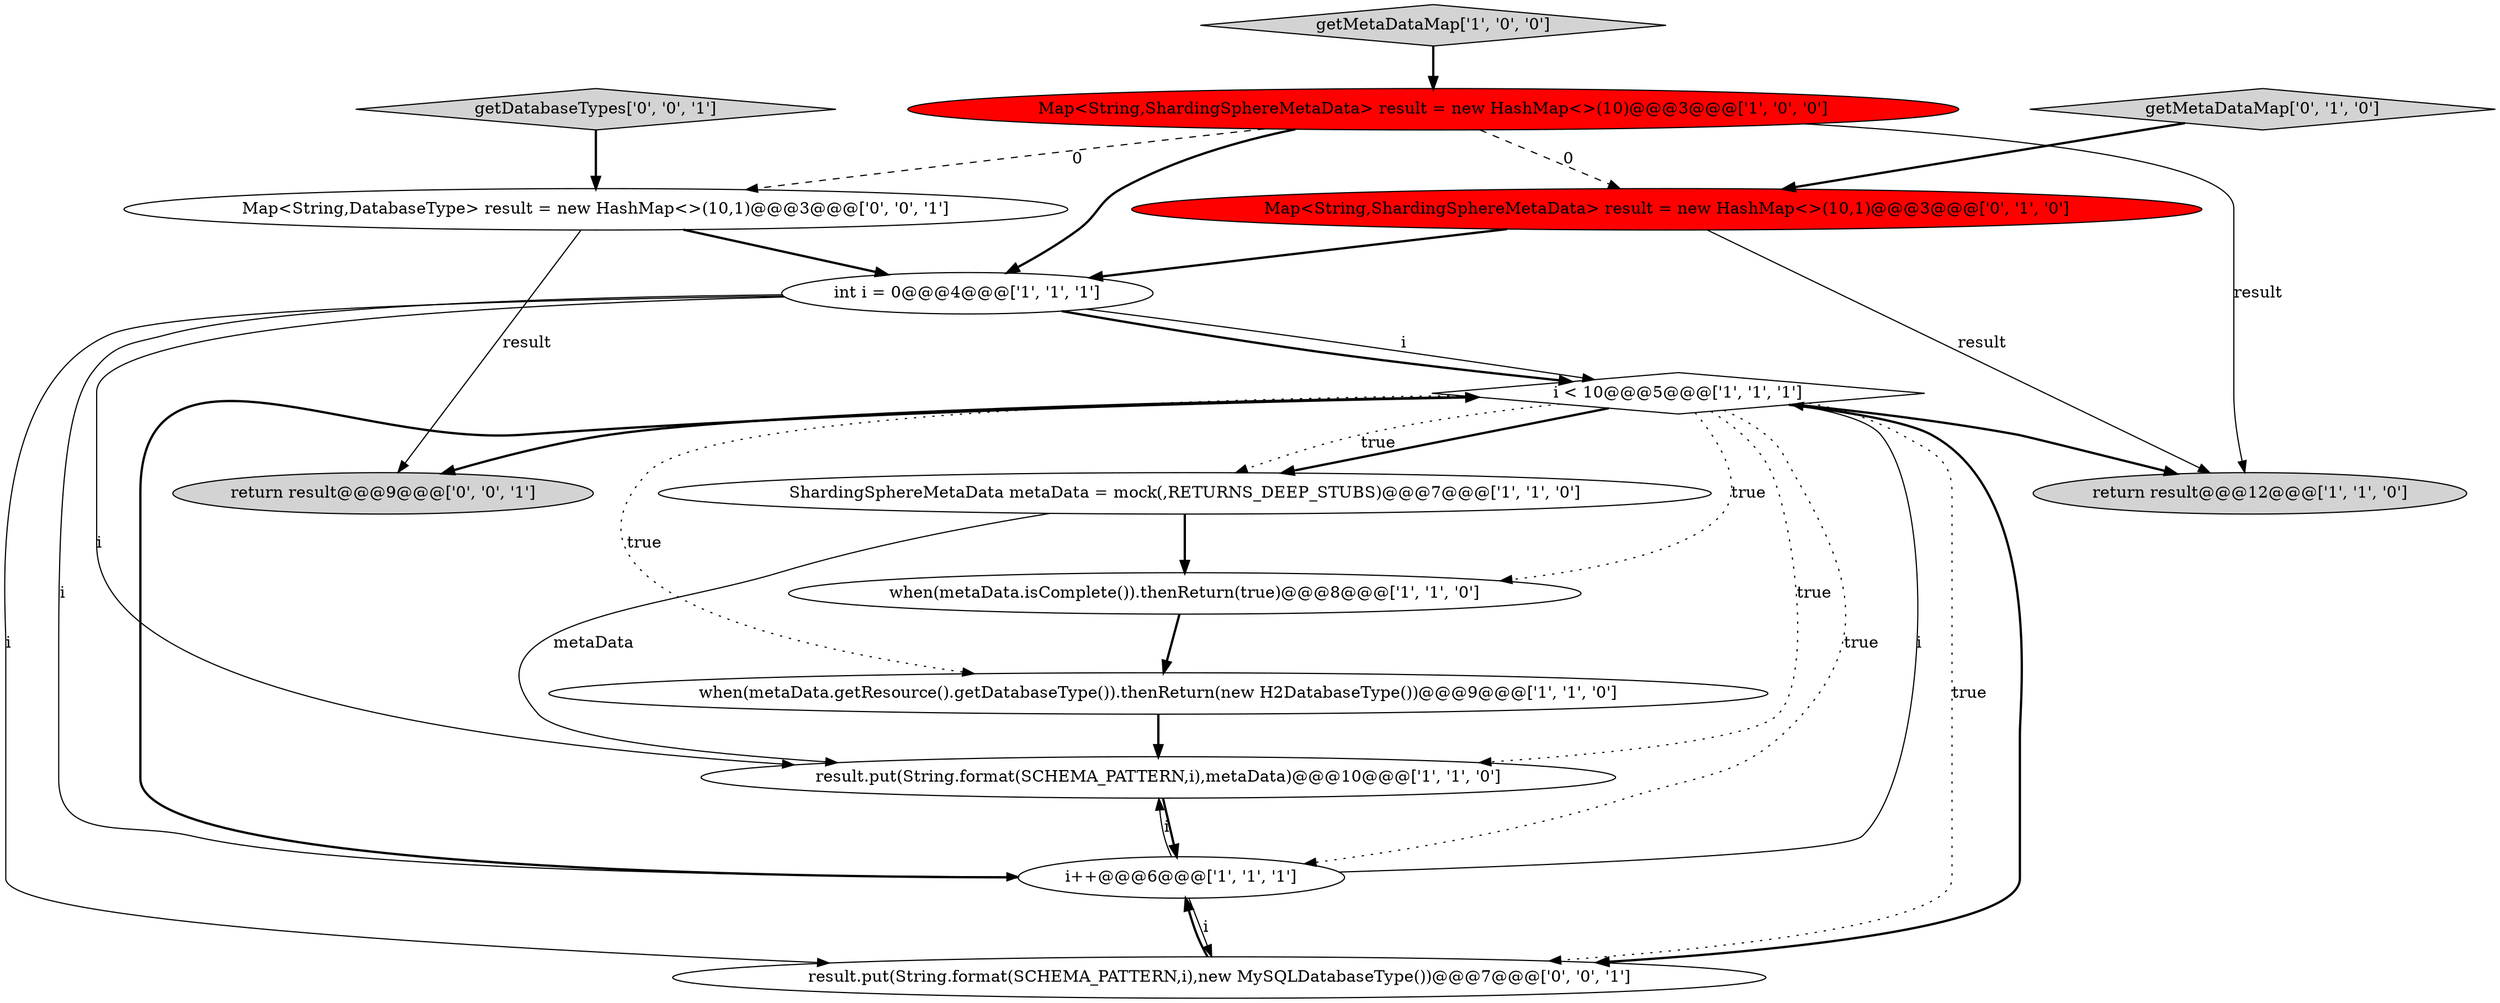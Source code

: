 digraph {
8 [style = filled, label = "i < 10@@@5@@@['1', '1', '1']", fillcolor = white, shape = diamond image = "AAA0AAABBB1BBB"];
7 [style = filled, label = "result.put(String.format(SCHEMA_PATTERN,i),metaData)@@@10@@@['1', '1', '0']", fillcolor = white, shape = ellipse image = "AAA0AAABBB1BBB"];
1 [style = filled, label = "Map<String,ShardingSphereMetaData> result = new HashMap<>(10)@@@3@@@['1', '0', '0']", fillcolor = red, shape = ellipse image = "AAA1AAABBB1BBB"];
11 [style = filled, label = "getMetaDataMap['0', '1', '0']", fillcolor = lightgray, shape = diamond image = "AAA0AAABBB2BBB"];
2 [style = filled, label = "getMetaDataMap['1', '0', '0']", fillcolor = lightgray, shape = diamond image = "AAA0AAABBB1BBB"];
12 [style = filled, label = "Map<String,DatabaseType> result = new HashMap<>(10,1)@@@3@@@['0', '0', '1']", fillcolor = white, shape = ellipse image = "AAA0AAABBB3BBB"];
13 [style = filled, label = "result.put(String.format(SCHEMA_PATTERN,i),new MySQLDatabaseType())@@@7@@@['0', '0', '1']", fillcolor = white, shape = ellipse image = "AAA0AAABBB3BBB"];
4 [style = filled, label = "when(metaData.getResource().getDatabaseType()).thenReturn(new H2DatabaseType())@@@9@@@['1', '1', '0']", fillcolor = white, shape = ellipse image = "AAA0AAABBB1BBB"];
0 [style = filled, label = "return result@@@12@@@['1', '1', '0']", fillcolor = lightgray, shape = ellipse image = "AAA0AAABBB1BBB"];
5 [style = filled, label = "int i = 0@@@4@@@['1', '1', '1']", fillcolor = white, shape = ellipse image = "AAA0AAABBB1BBB"];
14 [style = filled, label = "return result@@@9@@@['0', '0', '1']", fillcolor = lightgray, shape = ellipse image = "AAA0AAABBB3BBB"];
10 [style = filled, label = "Map<String,ShardingSphereMetaData> result = new HashMap<>(10,1)@@@3@@@['0', '1', '0']", fillcolor = red, shape = ellipse image = "AAA1AAABBB2BBB"];
3 [style = filled, label = "when(metaData.isComplete()).thenReturn(true)@@@8@@@['1', '1', '0']", fillcolor = white, shape = ellipse image = "AAA0AAABBB1BBB"];
15 [style = filled, label = "getDatabaseTypes['0', '0', '1']", fillcolor = lightgray, shape = diamond image = "AAA0AAABBB3BBB"];
9 [style = filled, label = "ShardingSphereMetaData metaData = mock(,RETURNS_DEEP_STUBS)@@@7@@@['1', '1', '0']", fillcolor = white, shape = ellipse image = "AAA0AAABBB1BBB"];
6 [style = filled, label = "i++@@@6@@@['1', '1', '1']", fillcolor = white, shape = ellipse image = "AAA0AAABBB1BBB"];
1->5 [style = bold, label=""];
5->8 [style = bold, label=""];
9->7 [style = solid, label="metaData"];
12->5 [style = bold, label=""];
2->1 [style = bold, label=""];
8->14 [style = bold, label=""];
8->7 [style = dotted, label="true"];
5->7 [style = solid, label="i"];
1->0 [style = solid, label="result"];
1->10 [style = dashed, label="0"];
5->13 [style = solid, label="i"];
6->7 [style = solid, label="i"];
3->4 [style = bold, label=""];
6->13 [style = solid, label="i"];
8->4 [style = dotted, label="true"];
6->8 [style = solid, label="i"];
4->7 [style = bold, label=""];
8->3 [style = dotted, label="true"];
8->0 [style = bold, label=""];
1->12 [style = dashed, label="0"];
10->5 [style = bold, label=""];
8->6 [style = dotted, label="true"];
12->14 [style = solid, label="result"];
11->10 [style = bold, label=""];
7->6 [style = bold, label=""];
6->8 [style = bold, label=""];
8->9 [style = bold, label=""];
9->3 [style = bold, label=""];
15->12 [style = bold, label=""];
8->13 [style = dotted, label="true"];
8->9 [style = dotted, label="true"];
13->6 [style = bold, label=""];
10->0 [style = solid, label="result"];
5->6 [style = solid, label="i"];
8->13 [style = bold, label=""];
5->8 [style = solid, label="i"];
}
